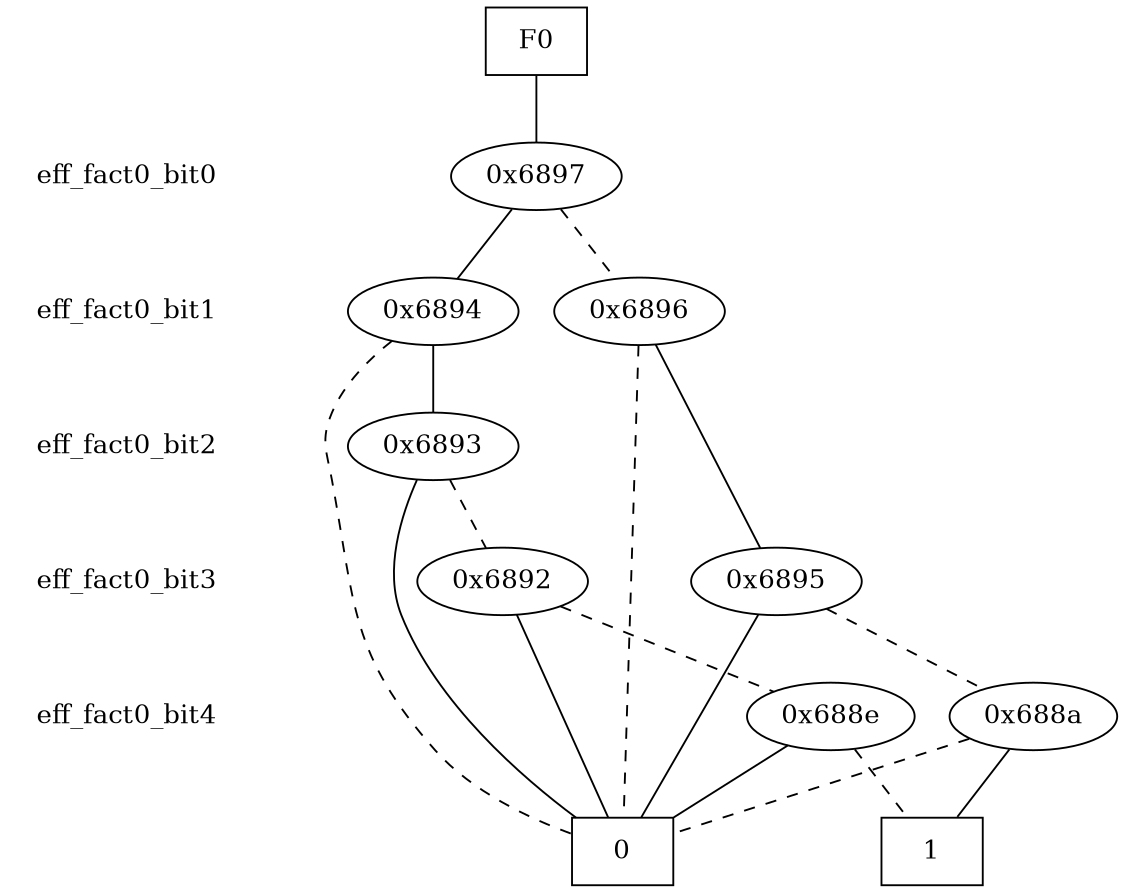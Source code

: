 digraph "DD" {
size = "7.5,10"
center = true;
edge [dir = none];
{ node [shape = plaintext];
  edge [style = invis];
  "CONST NODES" [style = invis];
" eff_fact0_bit0 " -> " eff_fact0_bit1 " -> " eff_fact0_bit2 " -> " eff_fact0_bit3 " -> " eff_fact0_bit4 " -> "CONST NODES"; 
}
{ rank = same; node [shape = box]; edge [style = invis];
"F0"; }
{ rank = same; " eff_fact0_bit0 ";
"0x6897";
}
{ rank = same; " eff_fact0_bit1 ";
"0x6894";
"0x6896";
}
{ rank = same; " eff_fact0_bit2 ";
"0x6893";
}
{ rank = same; " eff_fact0_bit3 ";
"0x6892";
"0x6895";
}
{ rank = same; " eff_fact0_bit4 ";
"0x688a";
"0x688e";
}
{ rank = same; "CONST NODES";
{ node [shape = box]; "0x61c";
"0x61b";
}
}
"F0" -> "0x6897" [style = solid];
"0x6897" -> "0x6894";
"0x6897" -> "0x6896" [style = dashed];
"0x6894" -> "0x6893";
"0x6894" -> "0x61c" [style = dashed];
"0x6896" -> "0x6895";
"0x6896" -> "0x61c" [style = dashed];
"0x6893" -> "0x61c";
"0x6893" -> "0x6892" [style = dashed];
"0x6892" -> "0x61c";
"0x6892" -> "0x688e" [style = dashed];
"0x6895" -> "0x61c";
"0x6895" -> "0x688a" [style = dashed];
"0x688a" -> "0x61b";
"0x688a" -> "0x61c" [style = dashed];
"0x688e" -> "0x61c";
"0x688e" -> "0x61b" [style = dashed];
"0x61c" [label = "0"];
"0x61b" [label = "1"];
}
